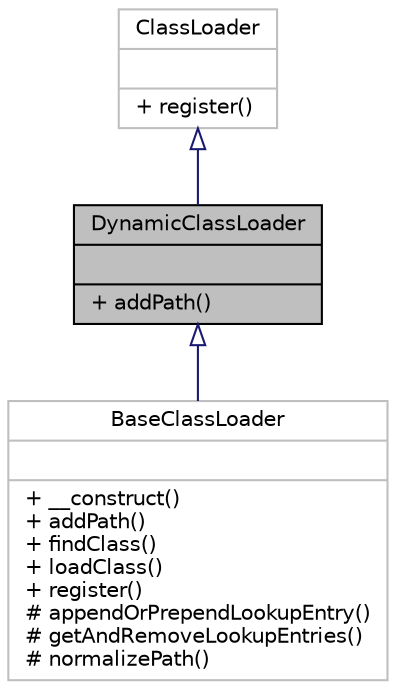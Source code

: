digraph "DynamicClassLoader"
{
 // INTERACTIVE_SVG=YES
 // LATEX_PDF_SIZE
  edge [fontname="Helvetica",fontsize="10",labelfontname="Helvetica",labelfontsize="10"];
  node [fontname="Helvetica",fontsize="10",shape=record];
  Node1 [label="{DynamicClassLoader\n||+ addPath()\l}",height=0.2,width=0.4,color="black", fillcolor="grey75", style="filled", fontcolor="black",tooltip=" "];
  Node2 -> Node1 [dir="back",color="midnightblue",fontsize="10",style="solid",arrowtail="onormal",fontname="Helvetica"];
  Node2 [label="{ClassLoader\n||+ register()\l}",height=0.2,width=0.4,color="grey75", fillcolor="white", style="filled",URL="$dc/de7/interface_class_loader.html",tooltip=" "];
  Node1 -> Node3 [dir="back",color="midnightblue",fontsize="10",style="solid",arrowtail="onormal",fontname="Helvetica"];
  Node3 [label="{BaseClassLoader\n||+ __construct()\l+ addPath()\l+ findClass()\l+ loadClass()\l+ register()\l# appendOrPrependLookupEntry()\l# getAndRemoveLookupEntries()\l# normalizePath()\l}",height=0.2,width=0.4,color="grey75", fillcolor="white", style="filled",URL="$da/d17/class_base_class_loader.html",tooltip=" "];
}
